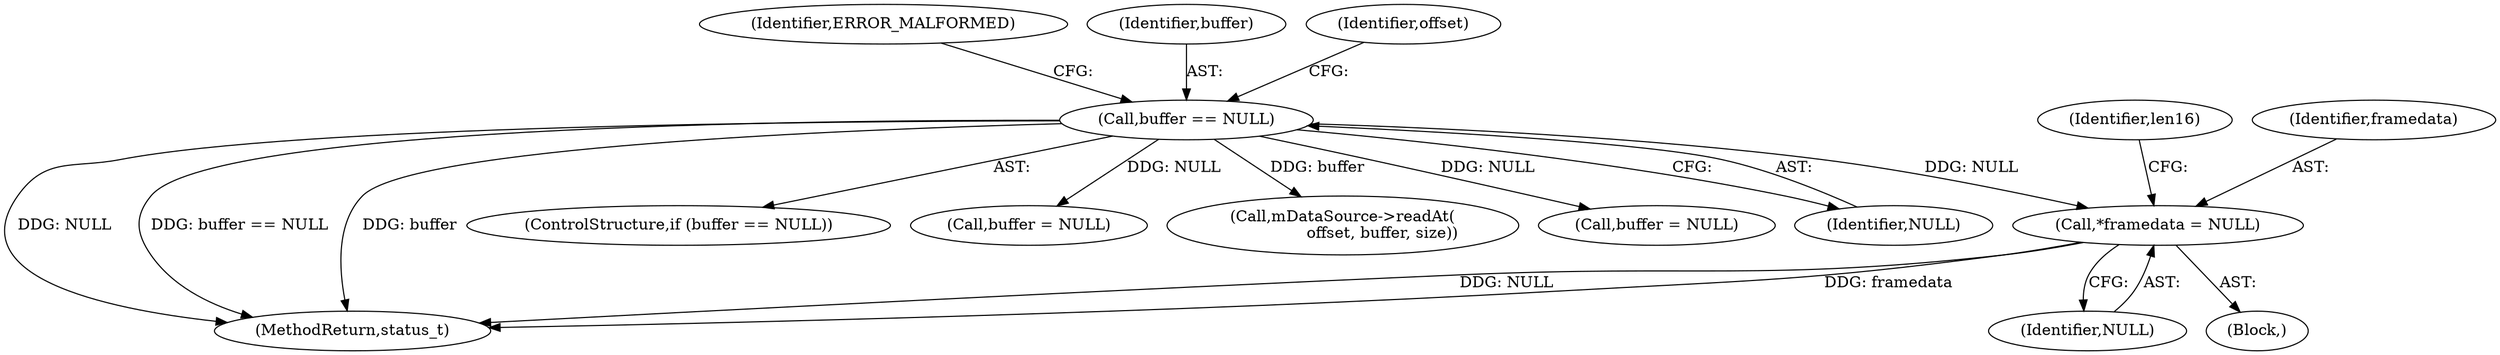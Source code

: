 digraph "0_Android_f4f7e0c102819f039ebb1972b3dba1d3186bc1d1@pointer" {
"1000240" [label="(Call,*framedata = NULL)"];
"1000127" [label="(Call,buffer == NULL)"];
"1000245" [label="(Identifier,len16)"];
"1000129" [label="(Identifier,NULL)"];
"1000240" [label="(Call,*framedata = NULL)"];
"1000242" [label="(Identifier,NULL)"];
"1000343" [label="(MethodReturn,status_t)"];
"1000126" [label="(ControlStructure,if (buffer == NULL))"];
"1000132" [label="(Identifier,ERROR_MALFORMED)"];
"1000127" [label="(Call,buffer == NULL)"];
"1000145" [label="(Call,buffer = NULL)"];
"1000234" [label="(Block,)"];
"1000128" [label="(Identifier,buffer)"];
"1000136" [label="(Identifier,offset)"];
"1000135" [label="(Call,mDataSource->readAt(\n                offset, buffer, size))"];
"1000241" [label="(Identifier,framedata)"];
"1000338" [label="(Call,buffer = NULL)"];
"1000240" -> "1000234"  [label="AST: "];
"1000240" -> "1000242"  [label="CFG: "];
"1000241" -> "1000240"  [label="AST: "];
"1000242" -> "1000240"  [label="AST: "];
"1000245" -> "1000240"  [label="CFG: "];
"1000240" -> "1000343"  [label="DDG: NULL"];
"1000240" -> "1000343"  [label="DDG: framedata"];
"1000127" -> "1000240"  [label="DDG: NULL"];
"1000127" -> "1000126"  [label="AST: "];
"1000127" -> "1000129"  [label="CFG: "];
"1000128" -> "1000127"  [label="AST: "];
"1000129" -> "1000127"  [label="AST: "];
"1000132" -> "1000127"  [label="CFG: "];
"1000136" -> "1000127"  [label="CFG: "];
"1000127" -> "1000343"  [label="DDG: NULL"];
"1000127" -> "1000343"  [label="DDG: buffer == NULL"];
"1000127" -> "1000343"  [label="DDG: buffer"];
"1000127" -> "1000135"  [label="DDG: buffer"];
"1000127" -> "1000145"  [label="DDG: NULL"];
"1000127" -> "1000338"  [label="DDG: NULL"];
}
